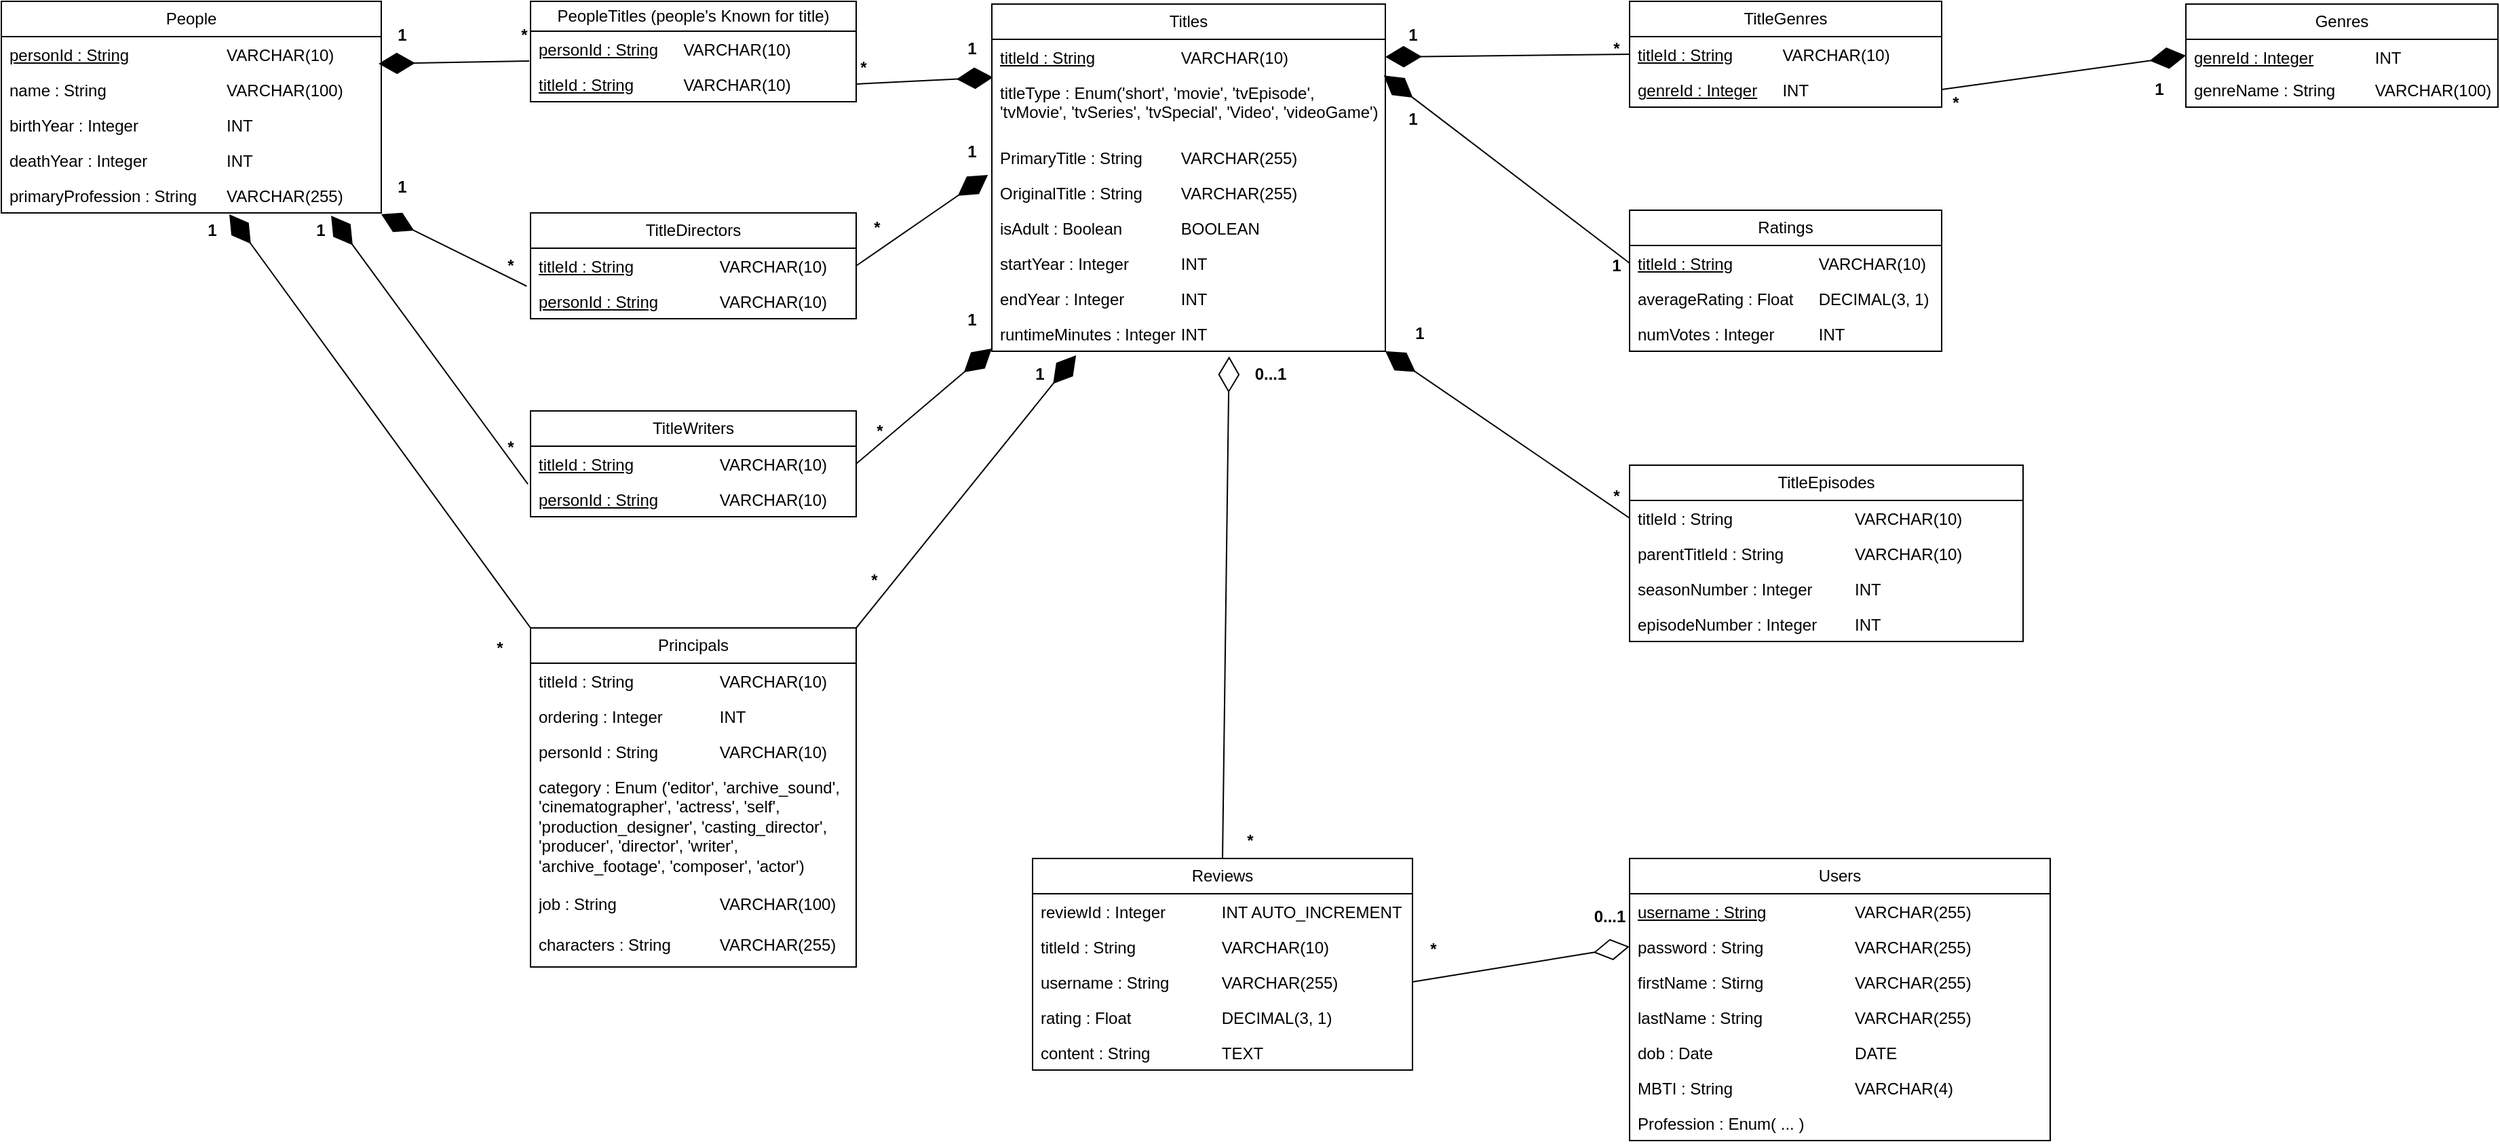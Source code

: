 <mxfile version="24.7.17">
  <diagram id="C5RBs43oDa-KdzZeNtuy" name="Page-1">
    <mxGraphModel dx="1687" dy="1005" grid="1" gridSize="10" guides="1" tooltips="1" connect="1" arrows="1" fold="1" page="1" pageScale="1" pageWidth="1920" pageHeight="1200" math="0" shadow="0">
      <root>
        <mxCell id="WIyWlLk6GJQsqaUBKTNV-0" />
        <mxCell id="WIyWlLk6GJQsqaUBKTNV-1" parent="WIyWlLk6GJQsqaUBKTNV-0" />
        <mxCell id="ofplSHruLGcrolVBNapt-0" value="Titles" style="swimlane;fontStyle=0;childLayout=stackLayout;horizontal=1;startSize=26;fillColor=none;horizontalStack=0;resizeParent=1;resizeParentMax=0;resizeLast=0;collapsible=1;marginBottom=0;whiteSpace=wrap;html=1;" parent="WIyWlLk6GJQsqaUBKTNV-1" vertex="1">
          <mxGeometry x="770" y="80" width="290" height="256" as="geometry" />
        </mxCell>
        <mxCell id="ofplSHruLGcrolVBNapt-1" value="&lt;u&gt;titleId : String&lt;/u&gt;&amp;nbsp;&lt;span style=&quot;white-space: pre;&quot;&gt;&#x9;&lt;span style=&quot;white-space: pre;&quot;&gt;&#x9;&lt;/span&gt;&lt;span style=&quot;white-space: pre;&quot;&gt;&#x9;&lt;/span&gt;&lt;/span&gt;VARCHAR(10)&lt;div&gt;&lt;br&gt;&lt;/div&gt;" style="text;strokeColor=none;fillColor=none;align=left;verticalAlign=top;spacingLeft=4;spacingRight=4;overflow=hidden;rotatable=0;points=[[0,0.5],[1,0.5]];portConstraint=eastwest;whiteSpace=wrap;html=1;" parent="ofplSHruLGcrolVBNapt-0" vertex="1">
          <mxGeometry y="26" width="290" height="26" as="geometry" />
        </mxCell>
        <mxCell id="ofplSHruLGcrolVBNapt-2" value="titleType : Enum(&#39;short&#39;, &#39;movie&#39;, &#39;tvEpisode&#39;, &#39;tvMovie&#39;, &#39;tvSeries&#39;, &#39;tvSpecial&#39;, &#39;Video&#39;, &#39;videoGame&#39;)" style="text;strokeColor=none;fillColor=none;align=left;verticalAlign=top;spacingLeft=4;spacingRight=4;overflow=hidden;rotatable=0;points=[[0,0.5],[1,0.5]];portConstraint=eastwest;whiteSpace=wrap;html=1;" parent="ofplSHruLGcrolVBNapt-0" vertex="1">
          <mxGeometry y="52" width="290" height="48" as="geometry" />
        </mxCell>
        <mxCell id="ofplSHruLGcrolVBNapt-3" value="PrimaryTitle : String&amp;nbsp;&lt;span style=&quot;white-space: pre;&quot;&gt;&#x9;&lt;/span&gt;VARCHAR(255)" style="text;strokeColor=none;fillColor=none;align=left;verticalAlign=top;spacingLeft=4;spacingRight=4;overflow=hidden;rotatable=0;points=[[0,0.5],[1,0.5]];portConstraint=eastwest;whiteSpace=wrap;html=1;" parent="ofplSHruLGcrolVBNapt-0" vertex="1">
          <mxGeometry y="100" width="290" height="26" as="geometry" />
        </mxCell>
        <mxCell id="ofplSHruLGcrolVBNapt-4" value="OriginalTitle : String&amp;nbsp;&lt;span style=&quot;white-space: pre;&quot;&gt;&#x9;&lt;/span&gt;VARCHAR(255)" style="text;strokeColor=none;fillColor=none;align=left;verticalAlign=top;spacingLeft=4;spacingRight=4;overflow=hidden;rotatable=0;points=[[0,0.5],[1,0.5]];portConstraint=eastwest;whiteSpace=wrap;html=1;" parent="ofplSHruLGcrolVBNapt-0" vertex="1">
          <mxGeometry y="126" width="290" height="26" as="geometry" />
        </mxCell>
        <mxCell id="ofplSHruLGcrolVBNapt-5" value="isAdult : Boolean&lt;span style=&quot;white-space: pre;&quot;&gt;&#x9;&lt;/span&gt;&lt;span style=&quot;white-space: pre;&quot;&gt;&#x9;&lt;/span&gt;BOOLEAN" style="text;strokeColor=none;fillColor=none;align=left;verticalAlign=top;spacingLeft=4;spacingRight=4;overflow=hidden;rotatable=0;points=[[0,0.5],[1,0.5]];portConstraint=eastwest;whiteSpace=wrap;html=1;" parent="ofplSHruLGcrolVBNapt-0" vertex="1">
          <mxGeometry y="152" width="290" height="26" as="geometry" />
        </mxCell>
        <mxCell id="ofplSHruLGcrolVBNapt-6" value="startYear : Integer&lt;span style=&quot;white-space: pre;&quot;&gt;&#x9;&lt;/span&gt;&lt;span style=&quot;white-space: pre;&quot;&gt;&#x9;&lt;/span&gt;INT" style="text;strokeColor=none;fillColor=none;align=left;verticalAlign=top;spacingLeft=4;spacingRight=4;overflow=hidden;rotatable=0;points=[[0,0.5],[1,0.5]];portConstraint=eastwest;whiteSpace=wrap;html=1;" parent="ofplSHruLGcrolVBNapt-0" vertex="1">
          <mxGeometry y="178" width="290" height="26" as="geometry" />
        </mxCell>
        <mxCell id="ofplSHruLGcrolVBNapt-7" value="endYear : Integer&lt;span style=&quot;white-space: pre;&quot;&gt;&#x9;&lt;/span&gt;&lt;span style=&quot;white-space: pre;&quot;&gt;&#x9;&lt;/span&gt;INT" style="text;strokeColor=none;fillColor=none;align=left;verticalAlign=top;spacingLeft=4;spacingRight=4;overflow=hidden;rotatable=0;points=[[0,0.5],[1,0.5]];portConstraint=eastwest;whiteSpace=wrap;html=1;" parent="ofplSHruLGcrolVBNapt-0" vertex="1">
          <mxGeometry y="204" width="290" height="26" as="geometry" />
        </mxCell>
        <mxCell id="ofplSHruLGcrolVBNapt-8" value="runtimeMinutes : Integer&lt;span style=&quot;white-space: pre;&quot;&gt;&#x9;&lt;/span&gt;INT" style="text;strokeColor=none;fillColor=none;align=left;verticalAlign=top;spacingLeft=4;spacingRight=4;overflow=hidden;rotatable=0;points=[[0,0.5],[1,0.5]];portConstraint=eastwest;whiteSpace=wrap;html=1;" parent="ofplSHruLGcrolVBNapt-0" vertex="1">
          <mxGeometry y="230" width="290" height="26" as="geometry" />
        </mxCell>
        <mxCell id="ofplSHruLGcrolVBNapt-9" value="Genres" style="swimlane;fontStyle=0;childLayout=stackLayout;horizontal=1;startSize=26;fillColor=none;horizontalStack=0;resizeParent=1;resizeParentMax=0;resizeLast=0;collapsible=1;marginBottom=0;whiteSpace=wrap;html=1;" parent="WIyWlLk6GJQsqaUBKTNV-1" vertex="1">
          <mxGeometry x="1650" y="80" width="230" height="76" as="geometry" />
        </mxCell>
        <mxCell id="ofplSHruLGcrolVBNapt-10" value="&lt;u&gt;genreId : Integer&lt;/u&gt;&lt;span style=&quot;white-space: pre;&quot;&gt;&#x9;&lt;span style=&quot;white-space: pre;&quot;&gt;&#x9;&lt;/span&gt;&lt;/span&gt;INT" style="text;strokeColor=none;fillColor=none;align=left;verticalAlign=top;spacingLeft=4;spacingRight=4;overflow=hidden;rotatable=0;points=[[0,0.5],[1,0.5]];portConstraint=eastwest;whiteSpace=wrap;html=1;" parent="ofplSHruLGcrolVBNapt-9" vertex="1">
          <mxGeometry y="26" width="230" height="24" as="geometry" />
        </mxCell>
        <mxCell id="ofplSHruLGcrolVBNapt-11" value="genreName : String&amp;nbsp;&lt;span style=&quot;white-space: pre;&quot;&gt;&#x9;&lt;/span&gt;VARCHAR(100)" style="text;strokeColor=none;fillColor=none;align=left;verticalAlign=top;spacingLeft=4;spacingRight=4;overflow=hidden;rotatable=0;points=[[0,0.5],[1,0.5]];portConstraint=eastwest;whiteSpace=wrap;html=1;" parent="ofplSHruLGcrolVBNapt-9" vertex="1">
          <mxGeometry y="50" width="230" height="26" as="geometry" />
        </mxCell>
        <mxCell id="ofplSHruLGcrolVBNapt-13" value="TitleGenres" style="swimlane;fontStyle=0;childLayout=stackLayout;horizontal=1;startSize=26;fillColor=none;horizontalStack=0;resizeParent=1;resizeParentMax=0;resizeLast=0;collapsible=1;marginBottom=0;whiteSpace=wrap;html=1;" parent="WIyWlLk6GJQsqaUBKTNV-1" vertex="1">
          <mxGeometry x="1240" y="78" width="230" height="78" as="geometry" />
        </mxCell>
        <mxCell id="ofplSHruLGcrolVBNapt-14" value="&lt;u&gt;titleId : String&lt;/u&gt;&amp;nbsp;&lt;span style=&quot;white-space: pre;&quot;&gt;&#x9;&lt;/span&gt;&lt;span style=&quot;white-space: pre;&quot;&gt;&#x9;&lt;/span&gt;VARCHAR(10)" style="text;strokeColor=none;fillColor=none;align=left;verticalAlign=top;spacingLeft=4;spacingRight=4;overflow=hidden;rotatable=0;points=[[0,0.5],[1,0.5]];portConstraint=eastwest;whiteSpace=wrap;html=1;" parent="ofplSHruLGcrolVBNapt-13" vertex="1">
          <mxGeometry y="26" width="230" height="26" as="geometry" />
        </mxCell>
        <mxCell id="ofplSHruLGcrolVBNapt-15" value="&lt;u&gt;genreId : Integer&lt;/u&gt;&lt;span style=&quot;white-space: pre;&quot;&gt;&#x9;&lt;/span&gt;INT" style="text;strokeColor=none;fillColor=none;align=left;verticalAlign=top;spacingLeft=4;spacingRight=4;overflow=hidden;rotatable=0;points=[[0,0.5],[1,0.5]];portConstraint=eastwest;whiteSpace=wrap;html=1;" parent="ofplSHruLGcrolVBNapt-13" vertex="1">
          <mxGeometry y="52" width="230" height="26" as="geometry" />
        </mxCell>
        <mxCell id="ofplSHruLGcrolVBNapt-17" value="" style="endArrow=diamondThin;endFill=1;endSize=24;html=1;rounded=0;entryX=1;entryY=0.5;entryDx=0;entryDy=0;exitX=0;exitY=0.5;exitDx=0;exitDy=0;" parent="WIyWlLk6GJQsqaUBKTNV-1" source="ofplSHruLGcrolVBNapt-14" target="ofplSHruLGcrolVBNapt-1" edge="1">
          <mxGeometry width="160" relative="1" as="geometry">
            <mxPoint x="1190" y="210" as="sourcePoint" />
            <mxPoint x="1350" y="210" as="targetPoint" />
          </mxGeometry>
        </mxCell>
        <mxCell id="ofplSHruLGcrolVBNapt-18" value="" style="endArrow=diamondThin;endFill=1;endSize=24;html=1;rounded=0;exitX=1;exitY=0.5;exitDx=0;exitDy=0;entryX=0;entryY=0.5;entryDx=0;entryDy=0;" parent="WIyWlLk6GJQsqaUBKTNV-1" source="ofplSHruLGcrolVBNapt-15" target="ofplSHruLGcrolVBNapt-10" edge="1">
          <mxGeometry width="160" relative="1" as="geometry">
            <mxPoint x="1250" y="127" as="sourcePoint" />
            <mxPoint x="1580" y="170" as="targetPoint" />
          </mxGeometry>
        </mxCell>
        <mxCell id="ofplSHruLGcrolVBNapt-20" value="1" style="text;align=center;fontStyle=1;verticalAlign=middle;spacingLeft=3;spacingRight=3;strokeColor=none;rotatable=0;points=[[0,0.5],[1,0.5]];portConstraint=eastwest;html=1;" parent="WIyWlLk6GJQsqaUBKTNV-1" vertex="1">
          <mxGeometry x="1610" y="130" width="40" height="26" as="geometry" />
        </mxCell>
        <mxCell id="ofplSHruLGcrolVBNapt-26" value="*" style="text;align=center;fontStyle=1;verticalAlign=middle;spacingLeft=3;spacingRight=3;strokeColor=none;rotatable=0;points=[[0,0.5],[1,0.5]];portConstraint=eastwest;html=1;" parent="WIyWlLk6GJQsqaUBKTNV-1" vertex="1">
          <mxGeometry x="1470" y="140" width="20" height="26" as="geometry" />
        </mxCell>
        <mxCell id="ofplSHruLGcrolVBNapt-27" value="*" style="text;align=center;fontStyle=1;verticalAlign=middle;spacingLeft=3;spacingRight=3;strokeColor=none;rotatable=0;points=[[0,0.5],[1,0.5]];portConstraint=eastwest;html=1;" parent="WIyWlLk6GJQsqaUBKTNV-1" vertex="1">
          <mxGeometry x="1220" y="100" width="20" height="26" as="geometry" />
        </mxCell>
        <mxCell id="ofplSHruLGcrolVBNapt-28" value="1" style="text;align=center;fontStyle=1;verticalAlign=middle;spacingLeft=3;spacingRight=3;strokeColor=none;rotatable=0;points=[[0,0.5],[1,0.5]];portConstraint=eastwest;html=1;" parent="WIyWlLk6GJQsqaUBKTNV-1" vertex="1">
          <mxGeometry x="1060" y="90" width="40" height="26" as="geometry" />
        </mxCell>
        <mxCell id="ofplSHruLGcrolVBNapt-29" value="Ratings" style="swimlane;fontStyle=0;childLayout=stackLayout;horizontal=1;startSize=26;fillColor=none;horizontalStack=0;resizeParent=1;resizeParentMax=0;resizeLast=0;collapsible=1;marginBottom=0;whiteSpace=wrap;html=1;" parent="WIyWlLk6GJQsqaUBKTNV-1" vertex="1">
          <mxGeometry x="1240" y="232" width="230" height="104" as="geometry" />
        </mxCell>
        <mxCell id="ofplSHruLGcrolVBNapt-30" value="&lt;u&gt;titleId : String&lt;/u&gt;&amp;nbsp;&lt;span style=&quot;white-space: pre;&quot;&gt;&#x9;&lt;/span&gt;&lt;span style=&quot;white-space: pre;&quot;&gt;&#x9;&lt;span style=&quot;white-space: pre;&quot;&gt;&#x9;&lt;/span&gt;&lt;/span&gt;VARCHAR(10)" style="text;strokeColor=none;fillColor=none;align=left;verticalAlign=top;spacingLeft=4;spacingRight=4;overflow=hidden;rotatable=0;points=[[0,0.5],[1,0.5]];portConstraint=eastwest;whiteSpace=wrap;html=1;" parent="ofplSHruLGcrolVBNapt-29" vertex="1">
          <mxGeometry y="26" width="230" height="26" as="geometry" />
        </mxCell>
        <mxCell id="ofplSHruLGcrolVBNapt-31" value="averageRating : Float&lt;span style=&quot;white-space: pre;&quot;&gt;&#x9;&lt;/span&gt;&lt;span class=&quot;hljs-type&quot;&gt;DECIMAL&lt;/span&gt;(&lt;span class=&quot;hljs-number&quot;&gt;3&lt;/span&gt;, &lt;span class=&quot;hljs-number&quot;&gt;1&lt;/span&gt;)" style="text;strokeColor=none;fillColor=none;align=left;verticalAlign=top;spacingLeft=4;spacingRight=4;overflow=hidden;rotatable=0;points=[[0,0.5],[1,0.5]];portConstraint=eastwest;whiteSpace=wrap;html=1;" parent="ofplSHruLGcrolVBNapt-29" vertex="1">
          <mxGeometry y="52" width="230" height="26" as="geometry" />
        </mxCell>
        <mxCell id="ofplSHruLGcrolVBNapt-32" value="numVotes : Integer&lt;span style=&quot;white-space: pre;&quot;&gt;&#x9;&lt;span style=&quot;white-space: pre;&quot;&gt;&#x9;&lt;/span&gt;&lt;/span&gt;INT" style="text;strokeColor=none;fillColor=none;align=left;verticalAlign=top;spacingLeft=4;spacingRight=4;overflow=hidden;rotatable=0;points=[[0,0.5],[1,0.5]];portConstraint=eastwest;whiteSpace=wrap;html=1;" parent="ofplSHruLGcrolVBNapt-29" vertex="1">
          <mxGeometry y="78" width="230" height="26" as="geometry" />
        </mxCell>
        <mxCell id="ofplSHruLGcrolVBNapt-33" value="" style="endArrow=diamondThin;endFill=1;endSize=24;html=1;rounded=0;exitX=0;exitY=0.5;exitDx=0;exitDy=0;entryX=0.996;entryY=1.026;entryDx=0;entryDy=0;entryPerimeter=0;" parent="WIyWlLk6GJQsqaUBKTNV-1" source="ofplSHruLGcrolVBNapt-30" target="ofplSHruLGcrolVBNapt-1" edge="1">
          <mxGeometry width="160" relative="1" as="geometry">
            <mxPoint x="1060" y="210" as="sourcePoint" />
            <mxPoint x="1220" y="210" as="targetPoint" />
          </mxGeometry>
        </mxCell>
        <mxCell id="ofplSHruLGcrolVBNapt-34" value="1" style="text;align=center;fontStyle=1;verticalAlign=middle;spacingLeft=3;spacingRight=3;strokeColor=none;rotatable=0;points=[[0,0.5],[1,0.5]];portConstraint=eastwest;html=1;" parent="WIyWlLk6GJQsqaUBKTNV-1" vertex="1">
          <mxGeometry x="1060" y="152" width="40" height="26" as="geometry" />
        </mxCell>
        <mxCell id="ofplSHruLGcrolVBNapt-35" value="1" style="text;align=center;fontStyle=1;verticalAlign=middle;spacingLeft=3;spacingRight=3;strokeColor=none;rotatable=0;points=[[0,0.5],[1,0.5]];portConstraint=eastwest;html=1;" parent="WIyWlLk6GJQsqaUBKTNV-1" vertex="1">
          <mxGeometry x="1220" y="260" width="20" height="26" as="geometry" />
        </mxCell>
        <mxCell id="ofplSHruLGcrolVBNapt-36" value="People" style="swimlane;fontStyle=0;childLayout=stackLayout;horizontal=1;startSize=26;fillColor=none;horizontalStack=0;resizeParent=1;resizeParentMax=0;resizeLast=0;collapsible=1;marginBottom=0;whiteSpace=wrap;html=1;" parent="WIyWlLk6GJQsqaUBKTNV-1" vertex="1">
          <mxGeometry x="40" y="78" width="280" height="156" as="geometry" />
        </mxCell>
        <mxCell id="ofplSHruLGcrolVBNapt-37" value="&lt;u&gt;personId : String&lt;/u&gt; &lt;span style=&quot;white-space: pre;&quot;&gt;&#x9;&lt;/span&gt;&lt;span style=&quot;white-space: pre;&quot;&gt;&#x9;&lt;span style=&quot;white-space: pre;&quot;&gt;&#x9;&lt;/span&gt;&lt;/span&gt;VARCHAR(10)" style="text;strokeColor=none;fillColor=none;align=left;verticalAlign=top;spacingLeft=4;spacingRight=4;overflow=hidden;rotatable=0;points=[[0,0.5],[1,0.5]];portConstraint=eastwest;whiteSpace=wrap;html=1;" parent="ofplSHruLGcrolVBNapt-36" vertex="1">
          <mxGeometry y="26" width="280" height="26" as="geometry" />
        </mxCell>
        <mxCell id="ofplSHruLGcrolVBNapt-38" value="name : String&amp;nbsp;&lt;span style=&quot;white-space: pre;&quot;&gt;&#x9;&lt;/span&gt;&lt;span style=&quot;white-space: pre;&quot;&gt;&#x9;&lt;/span&gt;&lt;span style=&quot;white-space: pre;&quot;&gt;&#x9;&lt;span style=&quot;white-space: pre;&quot;&gt;&#x9;&lt;/span&gt;&lt;/span&gt;VARCHAR(100)" style="text;strokeColor=none;fillColor=none;align=left;verticalAlign=top;spacingLeft=4;spacingRight=4;overflow=hidden;rotatable=0;points=[[0,0.5],[1,0.5]];portConstraint=eastwest;whiteSpace=wrap;html=1;" parent="ofplSHruLGcrolVBNapt-36" vertex="1">
          <mxGeometry y="52" width="280" height="26" as="geometry" />
        </mxCell>
        <mxCell id="ofplSHruLGcrolVBNapt-40" value="birthYear : Integer&lt;span style=&quot;white-space: pre;&quot;&gt;&#x9;&lt;/span&gt;&lt;span style=&quot;white-space: pre;&quot;&gt;&#x9;&lt;span style=&quot;white-space: pre;&quot;&gt;&#x9;&lt;/span&gt;&lt;/span&gt;INT&amp;nbsp;" style="text;strokeColor=none;fillColor=none;align=left;verticalAlign=top;spacingLeft=4;spacingRight=4;overflow=hidden;rotatable=0;points=[[0,0.5],[1,0.5]];portConstraint=eastwest;whiteSpace=wrap;html=1;" parent="ofplSHruLGcrolVBNapt-36" vertex="1">
          <mxGeometry y="78" width="280" height="26" as="geometry" />
        </mxCell>
        <mxCell id="ofplSHruLGcrolVBNapt-41" value="deathYear : Integer&lt;span style=&quot;white-space: pre;&quot;&gt;&#x9;&lt;/span&gt;&lt;span style=&quot;white-space: pre;&quot;&gt;&#x9;&lt;span style=&quot;white-space: pre;&quot;&gt;&#x9;&lt;/span&gt;&lt;/span&gt;INT&amp;nbsp;" style="text;strokeColor=none;fillColor=none;align=left;verticalAlign=top;spacingLeft=4;spacingRight=4;overflow=hidden;rotatable=0;points=[[0,0.5],[1,0.5]];portConstraint=eastwest;whiteSpace=wrap;html=1;" parent="ofplSHruLGcrolVBNapt-36" vertex="1">
          <mxGeometry y="104" width="280" height="26" as="geometry" />
        </mxCell>
        <mxCell id="ofplSHruLGcrolVBNapt-42" value="primaryProfession : String&amp;nbsp;&lt;span style=&quot;white-space: pre;&quot;&gt;&#x9;&lt;/span&gt;VARCHAR(255)" style="text;strokeColor=none;fillColor=none;align=left;verticalAlign=top;spacingLeft=4;spacingRight=4;overflow=hidden;rotatable=0;points=[[0,0.5],[1,0.5]];portConstraint=eastwest;whiteSpace=wrap;html=1;" parent="ofplSHruLGcrolVBNapt-36" vertex="1">
          <mxGeometry y="130" width="280" height="26" as="geometry" />
        </mxCell>
        <mxCell id="ofplSHruLGcrolVBNapt-43" value="PeopleTitles (people&#39;s Known for title)" style="swimlane;fontStyle=0;childLayout=stackLayout;horizontal=1;startSize=22;fillColor=none;horizontalStack=0;resizeParent=1;resizeParentMax=0;resizeLast=0;collapsible=1;marginBottom=0;whiteSpace=wrap;html=1;" parent="WIyWlLk6GJQsqaUBKTNV-1" vertex="1">
          <mxGeometry x="430" y="78" width="240" height="74" as="geometry" />
        </mxCell>
        <mxCell id="ofplSHruLGcrolVBNapt-44" value="&lt;u&gt;personId : String&lt;/u&gt;&amp;nbsp;&lt;span style=&quot;white-space: pre;&quot;&gt;&#x9;VARCHAR(10)&lt;/span&gt;" style="text;strokeColor=none;fillColor=none;align=left;verticalAlign=top;spacingLeft=4;spacingRight=4;overflow=hidden;rotatable=0;points=[[0,0.5],[1,0.5]];portConstraint=eastwest;whiteSpace=wrap;html=1;" parent="ofplSHruLGcrolVBNapt-43" vertex="1">
          <mxGeometry y="22" width="240" height="26" as="geometry" />
        </mxCell>
        <mxCell id="ofplSHruLGcrolVBNapt-45" value="&lt;u&gt;titleId : String&lt;/u&gt;&lt;span style=&quot;white-space: pre;&quot;&gt;&#x9;&lt;/span&gt;&lt;span style=&quot;white-space: pre;&quot;&gt;&#x9;&lt;/span&gt;VARCHAR(10)" style="text;strokeColor=none;fillColor=none;align=left;verticalAlign=top;spacingLeft=4;spacingRight=4;overflow=hidden;rotatable=0;points=[[0,0.5],[1,0.5]];portConstraint=eastwest;whiteSpace=wrap;html=1;" parent="ofplSHruLGcrolVBNapt-43" vertex="1">
          <mxGeometry y="48" width="240" height="26" as="geometry" />
        </mxCell>
        <mxCell id="ofplSHruLGcrolVBNapt-47" value="" style="endArrow=diamondThin;endFill=1;endSize=24;html=1;rounded=0;exitX=-0.004;exitY=0.846;exitDx=0;exitDy=0;entryX=0.993;entryY=0.769;entryDx=0;entryDy=0;entryPerimeter=0;exitPerimeter=0;" parent="WIyWlLk6GJQsqaUBKTNV-1" source="ofplSHruLGcrolVBNapt-44" target="ofplSHruLGcrolVBNapt-37" edge="1">
          <mxGeometry width="160" relative="1" as="geometry">
            <mxPoint x="320" y="180" as="sourcePoint" />
            <mxPoint x="430" y="176" as="targetPoint" />
          </mxGeometry>
        </mxCell>
        <mxCell id="ofplSHruLGcrolVBNapt-48" value="1" style="text;align=center;fontStyle=1;verticalAlign=middle;spacingLeft=3;spacingRight=3;strokeColor=none;rotatable=0;points=[[0,0.5],[1,0.5]];portConstraint=eastwest;html=1;" parent="WIyWlLk6GJQsqaUBKTNV-1" vertex="1">
          <mxGeometry x="320" y="90" width="30" height="26" as="geometry" />
        </mxCell>
        <mxCell id="ofplSHruLGcrolVBNapt-50" value="" style="endArrow=diamondThin;endFill=1;endSize=24;html=1;rounded=0;exitX=1;exitY=0.5;exitDx=0;exitDy=0;entryX=0.003;entryY=0.042;entryDx=0;entryDy=0;entryPerimeter=0;" parent="WIyWlLk6GJQsqaUBKTNV-1" source="ofplSHruLGcrolVBNapt-45" target="ofplSHruLGcrolVBNapt-2" edge="1">
          <mxGeometry width="160" relative="1" as="geometry">
            <mxPoint x="460" y="190" as="sourcePoint" />
            <mxPoint x="750" y="160" as="targetPoint" />
          </mxGeometry>
        </mxCell>
        <mxCell id="ofplSHruLGcrolVBNapt-51" value="1" style="text;align=center;fontStyle=1;verticalAlign=middle;spacingLeft=3;spacingRight=3;strokeColor=none;rotatable=0;points=[[0,0.5],[1,0.5]];portConstraint=eastwest;html=1;" parent="WIyWlLk6GJQsqaUBKTNV-1" vertex="1">
          <mxGeometry x="740" y="100" width="30" height="26" as="geometry" />
        </mxCell>
        <mxCell id="ofplSHruLGcrolVBNapt-52" value="*" style="text;align=center;fontStyle=1;verticalAlign=middle;spacingLeft=3;spacingRight=3;strokeColor=none;rotatable=0;points=[[0,0.5],[1,0.5]];portConstraint=eastwest;html=1;" parent="WIyWlLk6GJQsqaUBKTNV-1" vertex="1">
          <mxGeometry x="660" y="114" width="30" height="26" as="geometry" />
        </mxCell>
        <mxCell id="ofplSHruLGcrolVBNapt-53" value="*" style="text;align=center;fontStyle=1;verticalAlign=middle;spacingLeft=3;spacingRight=3;strokeColor=none;rotatable=0;points=[[0,0.5],[1,0.5]];portConstraint=eastwest;html=1;" parent="WIyWlLk6GJQsqaUBKTNV-1" vertex="1">
          <mxGeometry x="410" y="90" width="30" height="26" as="geometry" />
        </mxCell>
        <mxCell id="ofplSHruLGcrolVBNapt-54" value="TitleEpisodes" style="swimlane;fontStyle=0;childLayout=stackLayout;horizontal=1;startSize=26;fillColor=none;horizontalStack=0;resizeParent=1;resizeParentMax=0;resizeLast=0;collapsible=1;marginBottom=0;whiteSpace=wrap;html=1;" parent="WIyWlLk6GJQsqaUBKTNV-1" vertex="1">
          <mxGeometry x="1240" y="420" width="290" height="130" as="geometry" />
        </mxCell>
        <mxCell id="ofplSHruLGcrolVBNapt-55" value="titleId : String&amp;nbsp;&lt;span style=&quot;white-space: pre;&quot;&gt;&#x9;&lt;/span&gt;&lt;span style=&quot;white-space: pre;&quot;&gt;&#x9;&lt;/span&gt;&lt;span style=&quot;white-space: pre;&quot;&gt;&#x9;&lt;span style=&quot;white-space: pre;&quot;&gt;&#x9;&lt;/span&gt;&lt;/span&gt;VARCHAR(10)" style="text;strokeColor=none;fillColor=none;align=left;verticalAlign=top;spacingLeft=4;spacingRight=4;overflow=hidden;rotatable=0;points=[[0,0.5],[1,0.5]];portConstraint=eastwest;whiteSpace=wrap;html=1;" parent="ofplSHruLGcrolVBNapt-54" vertex="1">
          <mxGeometry y="26" width="290" height="26" as="geometry" />
        </mxCell>
        <mxCell id="ofplSHruLGcrolVBNapt-56" value="parentTitleId : String&lt;span style=&quot;white-space: pre;&quot;&gt;&#x9;&lt;span style=&quot;white-space: pre;&quot;&gt;&#x9;&lt;/span&gt;&lt;/span&gt;VARCHAR(10)" style="text;strokeColor=none;fillColor=none;align=left;verticalAlign=top;spacingLeft=4;spacingRight=4;overflow=hidden;rotatable=0;points=[[0,0.5],[1,0.5]];portConstraint=eastwest;whiteSpace=wrap;html=1;" parent="ofplSHruLGcrolVBNapt-54" vertex="1">
          <mxGeometry y="52" width="290" height="26" as="geometry" />
        </mxCell>
        <mxCell id="ofplSHruLGcrolVBNapt-57" value="seasonNumber : Integer&lt;span style=&quot;white-space: pre;&quot;&gt;&#x9;&lt;span style=&quot;white-space: pre;&quot;&gt;&#x9;&lt;/span&gt;&lt;/span&gt;INT" style="text;strokeColor=none;fillColor=none;align=left;verticalAlign=top;spacingLeft=4;spacingRight=4;overflow=hidden;rotatable=0;points=[[0,0.5],[1,0.5]];portConstraint=eastwest;whiteSpace=wrap;html=1;" parent="ofplSHruLGcrolVBNapt-54" vertex="1">
          <mxGeometry y="78" width="290" height="26" as="geometry" />
        </mxCell>
        <mxCell id="ofplSHruLGcrolVBNapt-58" value="episodeNumber : Integer&lt;span style=&quot;white-space: pre;&quot;&gt;&#x9;&lt;/span&gt;INT" style="text;strokeColor=none;fillColor=none;align=left;verticalAlign=top;spacingLeft=4;spacingRight=4;overflow=hidden;rotatable=0;points=[[0,0.5],[1,0.5]];portConstraint=eastwest;whiteSpace=wrap;html=1;" parent="ofplSHruLGcrolVBNapt-54" vertex="1">
          <mxGeometry y="104" width="290" height="26" as="geometry" />
        </mxCell>
        <mxCell id="ofplSHruLGcrolVBNapt-59" value="" style="endArrow=diamondThin;endFill=1;endSize=24;html=1;rounded=0;exitX=0;exitY=0.5;exitDx=0;exitDy=0;entryX=1;entryY=1;entryDx=0;entryDy=0;entryPerimeter=0;" parent="WIyWlLk6GJQsqaUBKTNV-1" source="ofplSHruLGcrolVBNapt-55" target="ofplSHruLGcrolVBNapt-8" edge="1">
          <mxGeometry width="160" relative="1" as="geometry">
            <mxPoint x="580" y="480" as="sourcePoint" />
            <mxPoint x="1170" y="330" as="targetPoint" />
          </mxGeometry>
        </mxCell>
        <mxCell id="ofplSHruLGcrolVBNapt-60" value="*" style="text;align=center;fontStyle=1;verticalAlign=middle;spacingLeft=3;spacingRight=3;strokeColor=none;rotatable=0;points=[[0,0.5],[1,0.5]];portConstraint=eastwest;html=1;" parent="WIyWlLk6GJQsqaUBKTNV-1" vertex="1">
          <mxGeometry x="1215" y="430" width="30" height="26" as="geometry" />
        </mxCell>
        <mxCell id="ofplSHruLGcrolVBNapt-61" value="1" style="text;align=center;fontStyle=1;verticalAlign=middle;spacingLeft=3;spacingRight=3;strokeColor=none;rotatable=0;points=[[0,0.5],[1,0.5]];portConstraint=eastwest;html=1;" parent="WIyWlLk6GJQsqaUBKTNV-1" vertex="1">
          <mxGeometry x="1070" y="310" width="30" height="26" as="geometry" />
        </mxCell>
        <mxCell id="ofplSHruLGcrolVBNapt-62" value="TitleDirectors" style="swimlane;fontStyle=0;childLayout=stackLayout;horizontal=1;startSize=26;fillColor=none;horizontalStack=0;resizeParent=1;resizeParentMax=0;resizeLast=0;collapsible=1;marginBottom=0;whiteSpace=wrap;html=1;" parent="WIyWlLk6GJQsqaUBKTNV-1" vertex="1">
          <mxGeometry x="430" y="234" width="240" height="78" as="geometry" />
        </mxCell>
        <mxCell id="ofplSHruLGcrolVBNapt-63" value="&lt;u&gt;titleId : String&lt;/u&gt;&lt;span style=&quot;white-space: pre;&quot;&gt;&#x9;&lt;/span&gt;&lt;span style=&quot;white-space: pre;&quot;&gt;&#x9;&lt;/span&gt;&lt;span style=&quot;white-space: pre;&quot;&gt;&#x9;&lt;/span&gt;VARCHAR(10)" style="text;strokeColor=none;fillColor=none;align=left;verticalAlign=top;spacingLeft=4;spacingRight=4;overflow=hidden;rotatable=0;points=[[0,0.5],[1,0.5]];portConstraint=eastwest;whiteSpace=wrap;html=1;" parent="ofplSHruLGcrolVBNapt-62" vertex="1">
          <mxGeometry y="26" width="240" height="26" as="geometry" />
        </mxCell>
        <mxCell id="ofplSHruLGcrolVBNapt-64" value="&lt;u&gt;personId : String&lt;/u&gt;&amp;nbsp;&lt;span style=&quot;white-space: pre;&quot;&gt;&#x9;&lt;/span&gt;&lt;span style=&quot;white-space: pre;&quot;&gt;&#x9;&lt;/span&gt;VARCHAR(10)" style="text;strokeColor=none;fillColor=none;align=left;verticalAlign=top;spacingLeft=4;spacingRight=4;overflow=hidden;rotatable=0;points=[[0,0.5],[1,0.5]];portConstraint=eastwest;whiteSpace=wrap;html=1;" parent="ofplSHruLGcrolVBNapt-62" vertex="1">
          <mxGeometry y="52" width="240" height="26" as="geometry" />
        </mxCell>
        <mxCell id="ofplSHruLGcrolVBNapt-66" value="TitleWriters" style="swimlane;fontStyle=0;childLayout=stackLayout;horizontal=1;startSize=26;fillColor=none;horizontalStack=0;resizeParent=1;resizeParentMax=0;resizeLast=0;collapsible=1;marginBottom=0;whiteSpace=wrap;html=1;" parent="WIyWlLk6GJQsqaUBKTNV-1" vertex="1">
          <mxGeometry x="430" y="380" width="240" height="78" as="geometry" />
        </mxCell>
        <mxCell id="ofplSHruLGcrolVBNapt-67" value="&lt;u&gt;titleId : String&lt;/u&gt;&lt;span style=&quot;white-space: pre;&quot;&gt;&#x9;&lt;/span&gt;&lt;span style=&quot;white-space: pre;&quot;&gt;&#x9;&lt;/span&gt;&lt;span style=&quot;white-space: pre;&quot;&gt;&#x9;&lt;/span&gt;VARCHAR(10)" style="text;strokeColor=none;fillColor=none;align=left;verticalAlign=top;spacingLeft=4;spacingRight=4;overflow=hidden;rotatable=0;points=[[0,0.5],[1,0.5]];portConstraint=eastwest;whiteSpace=wrap;html=1;" parent="ofplSHruLGcrolVBNapt-66" vertex="1">
          <mxGeometry y="26" width="240" height="26" as="geometry" />
        </mxCell>
        <mxCell id="ofplSHruLGcrolVBNapt-68" value="&lt;u&gt;personId : String&lt;/u&gt;&lt;span style=&quot;white-space: pre;&quot;&gt;&#x9;&lt;/span&gt;&lt;span style=&quot;white-space: pre;&quot;&gt;&#x9;&lt;/span&gt;VARCHAR(10)" style="text;strokeColor=none;fillColor=none;align=left;verticalAlign=top;spacingLeft=4;spacingRight=4;overflow=hidden;rotatable=0;points=[[0,0.5],[1,0.5]];portConstraint=eastwest;whiteSpace=wrap;html=1;" parent="ofplSHruLGcrolVBNapt-66" vertex="1">
          <mxGeometry y="52" width="240" height="26" as="geometry" />
        </mxCell>
        <mxCell id="ofplSHruLGcrolVBNapt-69" value="" style="endArrow=diamondThin;endFill=1;endSize=24;html=1;rounded=0;entryX=-0.01;entryY=0;entryDx=0;entryDy=0;entryPerimeter=0;exitX=1;exitY=0.5;exitDx=0;exitDy=0;" parent="WIyWlLk6GJQsqaUBKTNV-1" source="ofplSHruLGcrolVBNapt-63" target="ofplSHruLGcrolVBNapt-4" edge="1">
          <mxGeometry width="160" relative="1" as="geometry">
            <mxPoint x="720" y="310" as="sourcePoint" />
            <mxPoint x="680" y="360" as="targetPoint" />
          </mxGeometry>
        </mxCell>
        <mxCell id="ofplSHruLGcrolVBNapt-70" value="" style="endArrow=diamondThin;endFill=1;endSize=24;html=1;rounded=0;entryX=1;entryY=1.038;entryDx=0;entryDy=0;entryPerimeter=0;exitX=-0.012;exitY=0.077;exitDx=0;exitDy=0;exitPerimeter=0;" parent="WIyWlLk6GJQsqaUBKTNV-1" source="ofplSHruLGcrolVBNapt-64" target="ofplSHruLGcrolVBNapt-42" edge="1">
          <mxGeometry width="160" relative="1" as="geometry">
            <mxPoint x="430" y="200" as="sourcePoint" />
            <mxPoint x="330" y="270" as="targetPoint" />
          </mxGeometry>
        </mxCell>
        <mxCell id="ofplSHruLGcrolVBNapt-71" value="" style="endArrow=diamondThin;endFill=1;endSize=24;html=1;rounded=0;entryX=0.767;entryY=0.077;entryDx=0;entryDy=0;entryPerimeter=0;exitX=-0.008;exitY=1.077;exitDx=0;exitDy=0;exitPerimeter=0;" parent="WIyWlLk6GJQsqaUBKTNV-1" source="ofplSHruLGcrolVBNapt-67" target="ofplSHruLGcrolVBNapt-79" edge="1">
          <mxGeometry width="160" relative="1" as="geometry">
            <mxPoint x="320" y="330" as="sourcePoint" />
            <mxPoint x="380" y="338" as="targetPoint" />
          </mxGeometry>
        </mxCell>
        <mxCell id="ofplSHruLGcrolVBNapt-72" value="" style="endArrow=diamondThin;endFill=1;endSize=24;html=1;rounded=0;exitX=1;exitY=0.5;exitDx=0;exitDy=0;entryX=0;entryY=0.923;entryDx=0;entryDy=0;entryPerimeter=0;" parent="WIyWlLk6GJQsqaUBKTNV-1" source="ofplSHruLGcrolVBNapt-67" target="ofplSHruLGcrolVBNapt-8" edge="1">
          <mxGeometry width="160" relative="1" as="geometry">
            <mxPoint x="700" y="330" as="sourcePoint" />
            <mxPoint x="790" y="400" as="targetPoint" />
          </mxGeometry>
        </mxCell>
        <mxCell id="ofplSHruLGcrolVBNapt-73" value="1" style="text;align=center;fontStyle=1;verticalAlign=middle;spacingLeft=3;spacingRight=3;strokeColor=none;rotatable=0;points=[[0,0.5],[1,0.5]];portConstraint=eastwest;html=1;" parent="WIyWlLk6GJQsqaUBKTNV-1" vertex="1">
          <mxGeometry x="740" y="300" width="30" height="26" as="geometry" />
        </mxCell>
        <mxCell id="ofplSHruLGcrolVBNapt-74" value="1" style="text;align=center;fontStyle=1;verticalAlign=middle;spacingLeft=3;spacingRight=3;strokeColor=none;rotatable=0;points=[[0,0.5],[1,0.5]];portConstraint=eastwest;html=1;" parent="WIyWlLk6GJQsqaUBKTNV-1" vertex="1">
          <mxGeometry x="740" y="176" width="30" height="26" as="geometry" />
        </mxCell>
        <mxCell id="ofplSHruLGcrolVBNapt-75" value="*" style="text;align=center;fontStyle=1;verticalAlign=middle;spacingLeft=3;spacingRight=3;strokeColor=none;rotatable=0;points=[[0,0.5],[1,0.5]];portConstraint=eastwest;html=1;" parent="WIyWlLk6GJQsqaUBKTNV-1" vertex="1">
          <mxGeometry x="670" y="230" width="30" height="30" as="geometry" />
        </mxCell>
        <mxCell id="ofplSHruLGcrolVBNapt-76" value="*" style="text;align=center;fontStyle=1;verticalAlign=middle;spacingLeft=3;spacingRight=3;strokeColor=none;rotatable=0;points=[[0,0.5],[1,0.5]];portConstraint=eastwest;html=1;" parent="WIyWlLk6GJQsqaUBKTNV-1" vertex="1">
          <mxGeometry x="670" y="380" width="34.62" height="30" as="geometry" />
        </mxCell>
        <mxCell id="ofplSHruLGcrolVBNapt-77" value="*" style="text;align=center;fontStyle=1;verticalAlign=middle;spacingLeft=3;spacingRight=3;strokeColor=none;rotatable=0;points=[[0,0.5],[1,0.5]];portConstraint=eastwest;html=1;" parent="WIyWlLk6GJQsqaUBKTNV-1" vertex="1">
          <mxGeometry x="400" y="260" width="30" height="26" as="geometry" />
        </mxCell>
        <mxCell id="ofplSHruLGcrolVBNapt-78" value="*" style="text;align=center;fontStyle=1;verticalAlign=middle;spacingLeft=3;spacingRight=3;strokeColor=none;rotatable=0;points=[[0,0.5],[1,0.5]];portConstraint=eastwest;html=1;" parent="WIyWlLk6GJQsqaUBKTNV-1" vertex="1">
          <mxGeometry x="400" y="394" width="30" height="26" as="geometry" />
        </mxCell>
        <mxCell id="ofplSHruLGcrolVBNapt-79" value="1" style="text;align=center;fontStyle=1;verticalAlign=middle;spacingLeft=3;spacingRight=3;strokeColor=none;rotatable=0;points=[[0,0.5],[1,0.5]];portConstraint=eastwest;html=1;" parent="WIyWlLk6GJQsqaUBKTNV-1" vertex="1">
          <mxGeometry x="260" y="234" width="30" height="26" as="geometry" />
        </mxCell>
        <mxCell id="ofplSHruLGcrolVBNapt-80" value="1" style="text;align=center;fontStyle=1;verticalAlign=middle;spacingLeft=3;spacingRight=3;strokeColor=none;rotatable=0;points=[[0,0.5],[1,0.5]];portConstraint=eastwest;html=1;" parent="WIyWlLk6GJQsqaUBKTNV-1" vertex="1">
          <mxGeometry x="320" y="202" width="30" height="26" as="geometry" />
        </mxCell>
        <mxCell id="MESBDOuIoymn2BKZ_xKw-0" value="Principals" style="swimlane;fontStyle=0;childLayout=stackLayout;horizontal=1;startSize=26;fillColor=none;horizontalStack=0;resizeParent=1;resizeParentMax=0;resizeLast=0;collapsible=1;marginBottom=0;whiteSpace=wrap;html=1;" parent="WIyWlLk6GJQsqaUBKTNV-1" vertex="1">
          <mxGeometry x="430" y="540" width="240" height="250" as="geometry" />
        </mxCell>
        <mxCell id="MESBDOuIoymn2BKZ_xKw-1" value="titleId : String&amp;nbsp;&lt;span style=&quot;white-space: pre;&quot;&gt;&#x9;&lt;/span&gt;&lt;span style=&quot;white-space: pre;&quot;&gt;&#x9;&lt;/span&gt;&lt;span style=&quot;white-space: pre;&quot;&gt;&#x9;&lt;/span&gt;VARCHAR(10)" style="text;strokeColor=none;fillColor=none;align=left;verticalAlign=top;spacingLeft=4;spacingRight=4;overflow=hidden;rotatable=0;points=[[0,0.5],[1,0.5]];portConstraint=eastwest;whiteSpace=wrap;html=1;" parent="MESBDOuIoymn2BKZ_xKw-0" vertex="1">
          <mxGeometry y="26" width="240" height="26" as="geometry" />
        </mxCell>
        <mxCell id="MESBDOuIoymn2BKZ_xKw-2" value="ordering : Integer&lt;span style=&quot;white-space: pre;&quot;&gt;&#x9;&lt;/span&gt;&lt;span style=&quot;white-space: pre;&quot;&gt;&#x9;&lt;/span&gt;INT" style="text;strokeColor=none;fillColor=none;align=left;verticalAlign=top;spacingLeft=4;spacingRight=4;overflow=hidden;rotatable=0;points=[[0,0.5],[1,0.5]];portConstraint=eastwest;whiteSpace=wrap;html=1;" parent="MESBDOuIoymn2BKZ_xKw-0" vertex="1">
          <mxGeometry y="52" width="240" height="26" as="geometry" />
        </mxCell>
        <mxCell id="MESBDOuIoymn2BKZ_xKw-3" value="personId : String&lt;span style=&quot;white-space: pre;&quot;&gt;&#x9;&lt;/span&gt;&lt;span style=&quot;white-space: pre;&quot;&gt;&#x9;&lt;/span&gt;VARCHAR(10)" style="text;strokeColor=none;fillColor=none;align=left;verticalAlign=top;spacingLeft=4;spacingRight=4;overflow=hidden;rotatable=0;points=[[0,0.5],[1,0.5]];portConstraint=eastwest;whiteSpace=wrap;html=1;" parent="MESBDOuIoymn2BKZ_xKw-0" vertex="1">
          <mxGeometry y="78" width="240" height="26" as="geometry" />
        </mxCell>
        <mxCell id="MESBDOuIoymn2BKZ_xKw-5" value="category : Enum (&#39;editor&#39;, &#39;archive_sound&#39;, &#39;cinematographer&#39;, &#39;actress&#39;, &#39;self&#39;, &#39;production_designer&#39;, &#39;casting_director&#39;, &#39;producer&#39;, &#39;director&#39;, &#39;writer&#39;, &#39;archive_footage&#39;, &#39;composer&#39;, &#39;actor&#39;)" style="text;strokeColor=none;fillColor=none;align=left;verticalAlign=top;spacingLeft=4;spacingRight=4;overflow=hidden;rotatable=0;points=[[0,0.5],[1,0.5]];portConstraint=eastwest;whiteSpace=wrap;html=1;" parent="MESBDOuIoymn2BKZ_xKw-0" vertex="1">
          <mxGeometry y="104" width="240" height="86" as="geometry" />
        </mxCell>
        <mxCell id="MESBDOuIoymn2BKZ_xKw-9" value="job : String&amp;nbsp;&lt;span style=&quot;white-space: pre;&quot;&gt;&#x9;&lt;/span&gt;&lt;span style=&quot;white-space: pre;&quot;&gt;&#x9;&lt;/span&gt;&lt;span style=&quot;white-space: pre;&quot;&gt;&#x9;&lt;/span&gt;VARCHAR(100)" style="text;strokeColor=none;fillColor=none;align=left;verticalAlign=top;spacingLeft=4;spacingRight=4;overflow=hidden;rotatable=0;points=[[0,0.5],[1,0.5]];portConstraint=eastwest;whiteSpace=wrap;html=1;" parent="MESBDOuIoymn2BKZ_xKw-0" vertex="1">
          <mxGeometry y="190" width="240" height="30" as="geometry" />
        </mxCell>
        <mxCell id="MESBDOuIoymn2BKZ_xKw-10" value="characters : String&lt;span style=&quot;white-space: pre;&quot;&gt;&#x9;&lt;/span&gt;&lt;span style=&quot;white-space: pre;&quot;&gt;&#x9;&lt;/span&gt;VARCHAR(255)" style="text;strokeColor=none;fillColor=none;align=left;verticalAlign=top;spacingLeft=4;spacingRight=4;overflow=hidden;rotatable=0;points=[[0,0.5],[1,0.5]];portConstraint=eastwest;whiteSpace=wrap;html=1;" parent="MESBDOuIoymn2BKZ_xKw-0" vertex="1">
          <mxGeometry y="220" width="240" height="30" as="geometry" />
        </mxCell>
        <mxCell id="MESBDOuIoymn2BKZ_xKw-11" value="" style="endArrow=diamondThin;endFill=1;endSize=24;html=1;rounded=0;exitX=1;exitY=0;exitDx=0;exitDy=0;entryX=0.214;entryY=1.115;entryDx=0;entryDy=0;entryPerimeter=0;" parent="WIyWlLk6GJQsqaUBKTNV-1" source="MESBDOuIoymn2BKZ_xKw-0" target="ofplSHruLGcrolVBNapt-8" edge="1">
          <mxGeometry width="160" relative="1" as="geometry">
            <mxPoint x="805" y="394" as="sourcePoint" />
            <mxPoint x="860" y="520" as="targetPoint" />
          </mxGeometry>
        </mxCell>
        <mxCell id="MESBDOuIoymn2BKZ_xKw-12" value="*" style="text;align=center;fontStyle=1;verticalAlign=middle;spacingLeft=3;spacingRight=3;strokeColor=none;rotatable=0;points=[[0,0.5],[1,0.5]];portConstraint=eastwest;html=1;" parent="WIyWlLk6GJQsqaUBKTNV-1" vertex="1">
          <mxGeometry x="665.38" y="490" width="34.62" height="30" as="geometry" />
        </mxCell>
        <mxCell id="MESBDOuIoymn2BKZ_xKw-13" value="1" style="text;align=center;fontStyle=1;verticalAlign=middle;spacingLeft=3;spacingRight=3;strokeColor=none;rotatable=0;points=[[0,0.5],[1,0.5]];portConstraint=eastwest;html=1;" parent="WIyWlLk6GJQsqaUBKTNV-1" vertex="1">
          <mxGeometry x="790" y="340" width="30" height="26" as="geometry" />
        </mxCell>
        <mxCell id="MESBDOuIoymn2BKZ_xKw-14" value="" style="endArrow=diamondThin;endFill=1;endSize=24;html=1;rounded=0;exitX=0;exitY=0;exitDx=0;exitDy=0;entryX=0.6;entryY=1.038;entryDx=0;entryDy=0;entryPerimeter=0;" parent="WIyWlLk6GJQsqaUBKTNV-1" source="MESBDOuIoymn2BKZ_xKw-0" target="ofplSHruLGcrolVBNapt-42" edge="1">
          <mxGeometry width="160" relative="1" as="geometry">
            <mxPoint x="230" y="360" as="sourcePoint" />
            <mxPoint x="230" y="480" as="targetPoint" />
          </mxGeometry>
        </mxCell>
        <mxCell id="MESBDOuIoymn2BKZ_xKw-15" value="1" style="text;align=center;fontStyle=1;verticalAlign=middle;spacingLeft=3;spacingRight=3;strokeColor=none;rotatable=0;points=[[0,0.5],[1,0.5]];portConstraint=eastwest;html=1;" parent="WIyWlLk6GJQsqaUBKTNV-1" vertex="1">
          <mxGeometry x="180" y="234" width="30" height="26" as="geometry" />
        </mxCell>
        <mxCell id="MESBDOuIoymn2BKZ_xKw-16" value="*" style="text;align=center;fontStyle=1;verticalAlign=middle;spacingLeft=3;spacingRight=3;strokeColor=none;rotatable=0;points=[[0,0.5],[1,0.5]];portConstraint=eastwest;html=1;" parent="WIyWlLk6GJQsqaUBKTNV-1" vertex="1">
          <mxGeometry x="390" y="540" width="34.62" height="30" as="geometry" />
        </mxCell>
        <mxCell id="tcU7SRsWQzZlG00yG2A6-0" value="Users" style="swimlane;fontStyle=0;childLayout=stackLayout;horizontal=1;startSize=26;fillColor=none;horizontalStack=0;resizeParent=1;resizeParentMax=0;resizeLast=0;collapsible=1;marginBottom=0;whiteSpace=wrap;html=1;" vertex="1" parent="WIyWlLk6GJQsqaUBKTNV-1">
          <mxGeometry x="1240" y="710" width="310" height="208" as="geometry" />
        </mxCell>
        <mxCell id="tcU7SRsWQzZlG00yG2A6-1" value="&lt;u&gt;username : String&lt;/u&gt;&amp;nbsp;&lt;span style=&quot;white-space: pre;&quot;&gt;&#x9;&lt;/span&gt;&lt;span style=&quot;white-space: pre;&quot;&gt;&#x9;&lt;/span&gt;&lt;span style=&quot;white-space: pre;&quot;&gt;&#x9;&lt;/span&gt;VARCHAR(255)" style="text;strokeColor=none;fillColor=none;align=left;verticalAlign=top;spacingLeft=4;spacingRight=4;overflow=hidden;rotatable=0;points=[[0,0.5],[1,0.5]];portConstraint=eastwest;whiteSpace=wrap;html=1;" vertex="1" parent="tcU7SRsWQzZlG00yG2A6-0">
          <mxGeometry y="26" width="310" height="26" as="geometry" />
        </mxCell>
        <mxCell id="tcU7SRsWQzZlG00yG2A6-4" value="password : String&amp;nbsp;&lt;span style=&quot;white-space: pre;&quot;&gt;&#x9;&lt;/span&gt;&lt;span style=&quot;white-space: pre;&quot;&gt;&#x9;&lt;/span&gt;&lt;span style=&quot;white-space: pre;&quot;&gt;&#x9;&lt;/span&gt;VARCHAR(255)" style="text;strokeColor=none;fillColor=none;align=left;verticalAlign=top;spacingLeft=4;spacingRight=4;overflow=hidden;rotatable=0;points=[[0,0.5],[1,0.5]];portConstraint=eastwest;whiteSpace=wrap;html=1;" vertex="1" parent="tcU7SRsWQzZlG00yG2A6-0">
          <mxGeometry y="52" width="310" height="26" as="geometry" />
        </mxCell>
        <mxCell id="tcU7SRsWQzZlG00yG2A6-2" value="firstName : Stirng&lt;span style=&quot;white-space: pre;&quot;&gt;&#x9;&lt;/span&gt;&lt;span style=&quot;white-space: pre;&quot;&gt;&#x9;&lt;/span&gt;&lt;span style=&quot;white-space: pre;&quot;&gt;&#x9;&lt;/span&gt;VARCHAR(255)" style="text;strokeColor=none;fillColor=none;align=left;verticalAlign=top;spacingLeft=4;spacingRight=4;overflow=hidden;rotatable=0;points=[[0,0.5],[1,0.5]];portConstraint=eastwest;whiteSpace=wrap;html=1;" vertex="1" parent="tcU7SRsWQzZlG00yG2A6-0">
          <mxGeometry y="78" width="310" height="26" as="geometry" />
        </mxCell>
        <mxCell id="tcU7SRsWQzZlG00yG2A6-3" value="lastName : String&lt;span style=&quot;white-space: pre;&quot;&gt;&#x9;&lt;/span&gt;&lt;span style=&quot;white-space: pre;&quot;&gt;&#x9;&lt;/span&gt;&lt;span style=&quot;white-space: pre;&quot;&gt;&#x9;&lt;/span&gt;VARCHAR(255)" style="text;strokeColor=none;fillColor=none;align=left;verticalAlign=top;spacingLeft=4;spacingRight=4;overflow=hidden;rotatable=0;points=[[0,0.5],[1,0.5]];portConstraint=eastwest;whiteSpace=wrap;html=1;" vertex="1" parent="tcU7SRsWQzZlG00yG2A6-0">
          <mxGeometry y="104" width="310" height="26" as="geometry" />
        </mxCell>
        <mxCell id="tcU7SRsWQzZlG00yG2A6-5" value="dob : Date&lt;span style=&quot;white-space: pre;&quot;&gt;&#x9;&lt;/span&gt;&lt;span style=&quot;white-space: pre;&quot;&gt;&#x9;&lt;/span&gt;&lt;span style=&quot;white-space: pre;&quot;&gt;&#x9;&lt;/span&gt;&lt;span style=&quot;white-space: pre;&quot;&gt;&#x9;&lt;/span&gt;DATE" style="text;strokeColor=none;fillColor=none;align=left;verticalAlign=top;spacingLeft=4;spacingRight=4;overflow=hidden;rotatable=0;points=[[0,0.5],[1,0.5]];portConstraint=eastwest;whiteSpace=wrap;html=1;" vertex="1" parent="tcU7SRsWQzZlG00yG2A6-0">
          <mxGeometry y="130" width="310" height="26" as="geometry" />
        </mxCell>
        <mxCell id="tcU7SRsWQzZlG00yG2A6-6" value="MBTI : String&lt;span style=&quot;white-space: pre;&quot;&gt;&#x9;&lt;/span&gt;&lt;span style=&quot;white-space: pre;&quot;&gt;&#x9;&lt;/span&gt;&lt;span style=&quot;white-space: pre;&quot;&gt;&#x9;&lt;/span&gt;&lt;span style=&quot;white-space: pre;&quot;&gt;&#x9;&lt;/span&gt;VARCHAR(4)" style="text;strokeColor=none;fillColor=none;align=left;verticalAlign=top;spacingLeft=4;spacingRight=4;overflow=hidden;rotatable=0;points=[[0,0.5],[1,0.5]];portConstraint=eastwest;whiteSpace=wrap;html=1;" vertex="1" parent="tcU7SRsWQzZlG00yG2A6-0">
          <mxGeometry y="156" width="310" height="26" as="geometry" />
        </mxCell>
        <mxCell id="tcU7SRsWQzZlG00yG2A6-7" value="Profession : Enum( ... )&amp;nbsp;" style="text;strokeColor=none;fillColor=none;align=left;verticalAlign=top;spacingLeft=4;spacingRight=4;overflow=hidden;rotatable=0;points=[[0,0.5],[1,0.5]];portConstraint=eastwest;whiteSpace=wrap;html=1;" vertex="1" parent="tcU7SRsWQzZlG00yG2A6-0">
          <mxGeometry y="182" width="310" height="26" as="geometry" />
        </mxCell>
        <mxCell id="tcU7SRsWQzZlG00yG2A6-10" value="Reviews" style="swimlane;fontStyle=0;childLayout=stackLayout;horizontal=1;startSize=26;fillColor=none;horizontalStack=0;resizeParent=1;resizeParentMax=0;resizeLast=0;collapsible=1;marginBottom=0;whiteSpace=wrap;html=1;" vertex="1" parent="WIyWlLk6GJQsqaUBKTNV-1">
          <mxGeometry x="800" y="710" width="280" height="156" as="geometry" />
        </mxCell>
        <mxCell id="tcU7SRsWQzZlG00yG2A6-11" value="reviewId : Integer&lt;span style=&quot;white-space: pre;&quot;&gt;&#x9;&lt;/span&gt;&lt;span style=&quot;white-space: pre;&quot;&gt;&#x9;&lt;/span&gt;INT AUTO_INCREMENT" style="text;strokeColor=none;fillColor=none;align=left;verticalAlign=top;spacingLeft=4;spacingRight=4;overflow=hidden;rotatable=0;points=[[0,0.5],[1,0.5]];portConstraint=eastwest;whiteSpace=wrap;html=1;" vertex="1" parent="tcU7SRsWQzZlG00yG2A6-10">
          <mxGeometry y="26" width="280" height="26" as="geometry" />
        </mxCell>
        <mxCell id="tcU7SRsWQzZlG00yG2A6-12" value="titleId : String&lt;span style=&quot;white-space: pre;&quot;&gt;&#x9;&lt;/span&gt;&lt;span style=&quot;white-space: pre;&quot;&gt;&#x9;&lt;/span&gt;&lt;span style=&quot;white-space: pre;&quot;&gt;&#x9;&lt;/span&gt;VARCHAR(10)" style="text;strokeColor=none;fillColor=none;align=left;verticalAlign=top;spacingLeft=4;spacingRight=4;overflow=hidden;rotatable=0;points=[[0,0.5],[1,0.5]];portConstraint=eastwest;whiteSpace=wrap;html=1;" vertex="1" parent="tcU7SRsWQzZlG00yG2A6-10">
          <mxGeometry y="52" width="280" height="26" as="geometry" />
        </mxCell>
        <mxCell id="tcU7SRsWQzZlG00yG2A6-13" value="username : String&amp;nbsp;&lt;span style=&quot;white-space: pre;&quot;&gt;&#x9;&lt;/span&gt;&lt;span style=&quot;white-space: pre;&quot;&gt;&#x9;&lt;/span&gt;VARCHAR(255)" style="text;strokeColor=none;fillColor=none;align=left;verticalAlign=top;spacingLeft=4;spacingRight=4;overflow=hidden;rotatable=0;points=[[0,0.5],[1,0.5]];portConstraint=eastwest;whiteSpace=wrap;html=1;" vertex="1" parent="tcU7SRsWQzZlG00yG2A6-10">
          <mxGeometry y="78" width="280" height="26" as="geometry" />
        </mxCell>
        <mxCell id="tcU7SRsWQzZlG00yG2A6-14" value="rating : Float&lt;span style=&quot;white-space: pre;&quot;&gt;&#x9;&lt;/span&gt;&lt;span style=&quot;white-space: pre;&quot;&gt;&#x9;&lt;/span&gt;&lt;span style=&quot;white-space: pre;&quot;&gt;&#x9;&lt;/span&gt;DECIMAL(3, 1)" style="text;strokeColor=none;fillColor=none;align=left;verticalAlign=top;spacingLeft=4;spacingRight=4;overflow=hidden;rotatable=0;points=[[0,0.5],[1,0.5]];portConstraint=eastwest;whiteSpace=wrap;html=1;" vertex="1" parent="tcU7SRsWQzZlG00yG2A6-10">
          <mxGeometry y="104" width="280" height="26" as="geometry" />
        </mxCell>
        <mxCell id="tcU7SRsWQzZlG00yG2A6-15" value="content : String&lt;span style=&quot;white-space: pre;&quot;&gt;&#x9;&lt;/span&gt;&lt;span style=&quot;white-space: pre;&quot;&gt;&#x9;&lt;/span&gt;TEXT" style="text;strokeColor=none;fillColor=none;align=left;verticalAlign=top;spacingLeft=4;spacingRight=4;overflow=hidden;rotatable=0;points=[[0,0.5],[1,0.5]];portConstraint=eastwest;whiteSpace=wrap;html=1;" vertex="1" parent="tcU7SRsWQzZlG00yG2A6-10">
          <mxGeometry y="130" width="280" height="26" as="geometry" />
        </mxCell>
        <mxCell id="tcU7SRsWQzZlG00yG2A6-16" value="" style="endArrow=diamondThin;endFill=0;endSize=24;html=1;rounded=0;exitX=1;exitY=0.5;exitDx=0;exitDy=0;entryX=0;entryY=0.5;entryDx=0;entryDy=0;" edge="1" parent="WIyWlLk6GJQsqaUBKTNV-1" source="tcU7SRsWQzZlG00yG2A6-13" target="tcU7SRsWQzZlG00yG2A6-4">
          <mxGeometry width="160" relative="1" as="geometry">
            <mxPoint x="960" y="820" as="sourcePoint" />
            <mxPoint x="1190" y="850" as="targetPoint" />
          </mxGeometry>
        </mxCell>
        <mxCell id="tcU7SRsWQzZlG00yG2A6-19" value="*" style="text;align=center;fontStyle=1;verticalAlign=middle;spacingLeft=3;spacingRight=3;strokeColor=none;rotatable=0;points=[[0,0.5],[1,0.5]];portConstraint=eastwest;html=1;" vertex="1" parent="WIyWlLk6GJQsqaUBKTNV-1">
          <mxGeometry x="945" y="684" width="30" height="26" as="geometry" />
        </mxCell>
        <mxCell id="tcU7SRsWQzZlG00yG2A6-20" value="*" style="text;align=center;fontStyle=1;verticalAlign=middle;spacingLeft=3;spacingRight=3;strokeColor=none;rotatable=0;points=[[0,0.5],[1,0.5]];portConstraint=eastwest;html=1;" vertex="1" parent="WIyWlLk6GJQsqaUBKTNV-1">
          <mxGeometry x="1080" y="764" width="30" height="26" as="geometry" />
        </mxCell>
        <mxCell id="tcU7SRsWQzZlG00yG2A6-21" value="0...1" style="text;align=center;fontStyle=1;verticalAlign=middle;spacingLeft=3;spacingRight=3;strokeColor=none;rotatable=0;points=[[0,0.5],[1,0.5]];portConstraint=eastwest;html=1;" vertex="1" parent="WIyWlLk6GJQsqaUBKTNV-1">
          <mxGeometry x="960" y="340" width="30" height="26" as="geometry" />
        </mxCell>
        <mxCell id="tcU7SRsWQzZlG00yG2A6-22" value="0...1" style="text;align=center;fontStyle=1;verticalAlign=middle;spacingLeft=3;spacingRight=3;strokeColor=none;rotatable=0;points=[[0,0.5],[1,0.5]];portConstraint=eastwest;html=1;" vertex="1" parent="WIyWlLk6GJQsqaUBKTNV-1">
          <mxGeometry x="1210" y="740" width="30" height="26" as="geometry" />
        </mxCell>
        <mxCell id="tcU7SRsWQzZlG00yG2A6-23" value="" style="endArrow=diamondThin;endFill=0;endSize=24;html=1;rounded=0;exitX=0.5;exitY=0;exitDx=0;exitDy=0;entryX=0.603;entryY=1.143;entryDx=0;entryDy=0;entryPerimeter=0;" edge="1" parent="WIyWlLk6GJQsqaUBKTNV-1" source="tcU7SRsWQzZlG00yG2A6-10" target="ofplSHruLGcrolVBNapt-8">
          <mxGeometry width="160" relative="1" as="geometry">
            <mxPoint x="895" y="684" as="sourcePoint" />
            <mxPoint x="1055" y="658" as="targetPoint" />
          </mxGeometry>
        </mxCell>
      </root>
    </mxGraphModel>
  </diagram>
</mxfile>
